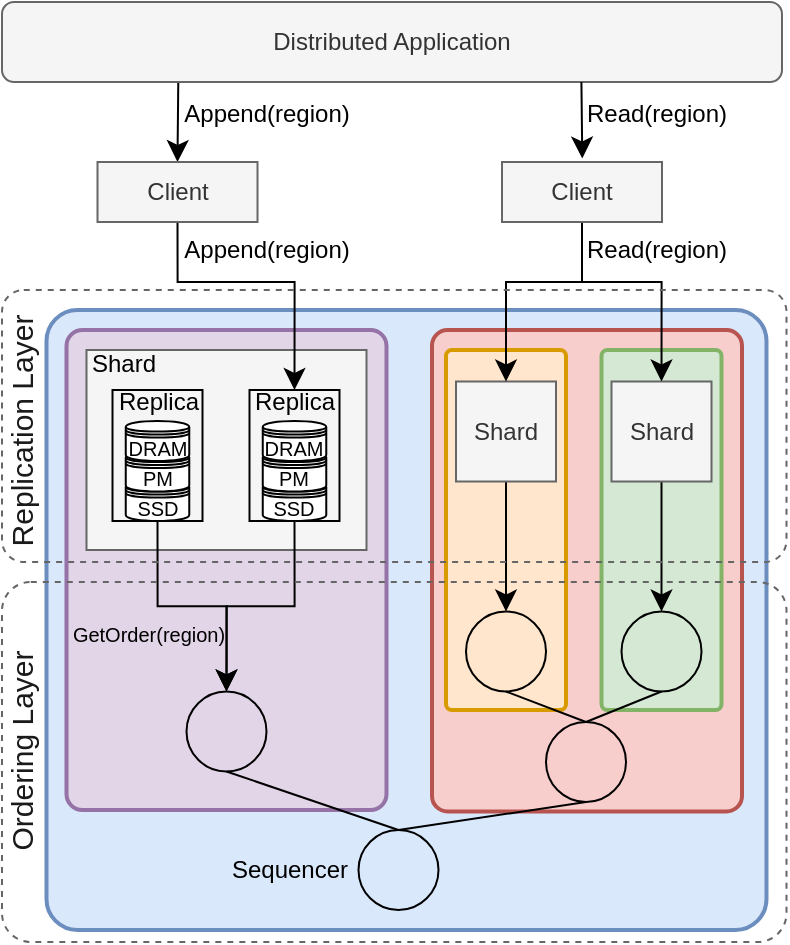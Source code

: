 <mxfile version="15.4.3" type="google"><diagram id="b9z9_DqSBHmfmtNlmLSl" name="Page-1"><mxGraphModel dx="1808" dy="-643" grid="1" gridSize="10" guides="1" tooltips="1" connect="1" arrows="1" fold="1" page="1" pageScale="1" pageWidth="827" pageHeight="1169" math="0" shadow="0"><root><mxCell id="0"/><mxCell id="1" parent="0"/><mxCell id="-m25QNUuKfnbdi3Dv_9Z-142" value="&lt;span&gt;Replica&lt;/span&gt;" style="text;html=1;align=center;verticalAlign=middle;resizable=0;points=[];autosize=1;strokeColor=none;fillColor=none;" parent="1" vertex="1"><mxGeometry x="-446.25" y="1452.5" width="60" height="20" as="geometry"/></mxCell><mxCell id="-m25QNUuKfnbdi3Dv_9Z-53" value="" style="rounded=1;whiteSpace=wrap;html=1;fillColor=#dae8fc;strokeColor=#6c8ebf;strokeWidth=2;arcSize=5;" parent="1" vertex="1"><mxGeometry x="-537.75" y="1414" width="360" height="310" as="geometry"/></mxCell><mxCell id="-m25QNUuKfnbdi3Dv_9Z-65" value="" style="rounded=1;whiteSpace=wrap;html=1;fillColor=#f8cecc;strokeColor=#b85450;strokeWidth=2;arcSize=5;" parent="1" vertex="1"><mxGeometry x="-345" y="1424" width="155" height="240.75" as="geometry"/></mxCell><mxCell id="-m25QNUuKfnbdi3Dv_9Z-139" value="" style="rounded=1;whiteSpace=wrap;html=1;fillColor=#ffe6cc;strokeColor=#d79b00;strokeWidth=2;arcSize=5;" parent="1" vertex="1"><mxGeometry x="-338" y="1434" width="60" height="180" as="geometry"/></mxCell><mxCell id="-m25QNUuKfnbdi3Dv_9Z-130" value="" style="rounded=1;whiteSpace=wrap;html=1;fillColor=#d5e8d4;strokeColor=#82b366;strokeWidth=2;arcSize=5;" parent="1" vertex="1"><mxGeometry x="-260.25" y="1434" width="60" height="180" as="geometry"/></mxCell><mxCell id="-m25QNUuKfnbdi3Dv_9Z-125" value="" style="rounded=1;whiteSpace=wrap;html=1;fillColor=#e1d5e7;strokeColor=#9673a6;strokeWidth=2;arcSize=5;" parent="1" vertex="1"><mxGeometry x="-527.75" y="1424" width="160" height="240" as="geometry"/></mxCell><mxCell id="-m25QNUuKfnbdi3Dv_9Z-38" value="" style="ellipse;whiteSpace=wrap;html=1;aspect=fixed;fillColor=none;strokeColor=default;strokeWidth=1;" parent="1" vertex="1"><mxGeometry x="-467.75" y="1604.75" width="40" height="40" as="geometry"/></mxCell><mxCell id="-m25QNUuKfnbdi3Dv_9Z-72" style="edgeStyle=none;curved=1;rounded=0;orthogonalLoop=1;jettySize=auto;html=1;exitX=0.5;exitY=0;exitDx=0;exitDy=0;entryX=0.5;entryY=1;entryDx=0;entryDy=0;endArrow=none;endFill=0;startSize=14;endSize=14;sourcePerimeterSpacing=8;targetPerimeterSpacing=8;" parent="1" source="-m25QNUuKfnbdi3Dv_9Z-39" target="-m25QNUuKfnbdi3Dv_9Z-43" edge="1"><mxGeometry relative="1" as="geometry"/></mxCell><mxCell id="-m25QNUuKfnbdi3Dv_9Z-73" style="edgeStyle=none;curved=1;rounded=0;orthogonalLoop=1;jettySize=auto;html=1;exitX=0.5;exitY=0;exitDx=0;exitDy=0;entryX=0.5;entryY=1;entryDx=0;entryDy=0;endArrow=none;endFill=0;startSize=14;endSize=14;sourcePerimeterSpacing=8;targetPerimeterSpacing=8;" parent="1" source="-m25QNUuKfnbdi3Dv_9Z-39" target="-m25QNUuKfnbdi3Dv_9Z-38" edge="1"><mxGeometry relative="1" as="geometry"/></mxCell><mxCell id="-m25QNUuKfnbdi3Dv_9Z-39" value="" style="ellipse;whiteSpace=wrap;html=1;aspect=fixed;fillColor=none;strokeColor=default;strokeWidth=1;" parent="1" vertex="1"><mxGeometry x="-381.75" y="1674" width="40" height="40" as="geometry"/></mxCell><mxCell id="-m25QNUuKfnbdi3Dv_9Z-42" value="" style="ellipse;whiteSpace=wrap;html=1;aspect=fixed;fillColor=none;strokeColor=default;strokeWidth=1;" parent="1" vertex="1"><mxGeometry x="-328" y="1564.75" width="40" height="40" as="geometry"/></mxCell><mxCell id="-m25QNUuKfnbdi3Dv_9Z-48" style="edgeStyle=none;curved=1;rounded=0;orthogonalLoop=1;jettySize=auto;html=1;exitX=0.5;exitY=0;exitDx=0;exitDy=0;entryX=0.5;entryY=1;entryDx=0;entryDy=0;endArrow=none;endFill=0;startSize=14;endSize=14;sourcePerimeterSpacing=8;targetPerimeterSpacing=8;" parent="1" source="-m25QNUuKfnbdi3Dv_9Z-43" target="-m25QNUuKfnbdi3Dv_9Z-42" edge="1"><mxGeometry relative="1" as="geometry"/></mxCell><mxCell id="-m25QNUuKfnbdi3Dv_9Z-49" style="edgeStyle=none;curved=1;rounded=0;orthogonalLoop=1;jettySize=auto;html=1;exitX=0.5;exitY=0;exitDx=0;exitDy=0;entryX=0.5;entryY=1;entryDx=0;entryDy=0;endArrow=none;endFill=0;startSize=14;endSize=14;sourcePerimeterSpacing=8;targetPerimeterSpacing=8;" parent="1" source="-m25QNUuKfnbdi3Dv_9Z-43" target="-m25QNUuKfnbdi3Dv_9Z-44" edge="1"><mxGeometry relative="1" as="geometry"/></mxCell><mxCell id="-m25QNUuKfnbdi3Dv_9Z-43" value="" style="ellipse;whiteSpace=wrap;html=1;aspect=fixed;fillColor=none;strokeColor=default;strokeWidth=1;" parent="1" vertex="1"><mxGeometry x="-288" y="1620" width="40" height="40" as="geometry"/></mxCell><mxCell id="-m25QNUuKfnbdi3Dv_9Z-44" value="" style="ellipse;whiteSpace=wrap;html=1;aspect=fixed;fillColor=none;strokeColor=default;strokeWidth=1;" parent="1" vertex="1"><mxGeometry x="-250.25" y="1564.75" width="40" height="40" as="geometry"/></mxCell><mxCell id="-m25QNUuKfnbdi3Dv_9Z-77" value="Sequencer" style="text;html=1;strokeColor=none;fillColor=none;align=center;verticalAlign=middle;whiteSpace=wrap;rounded=0;hachureGap=4;pointerEvents=0;" parent="1" vertex="1"><mxGeometry x="-436.25" y="1684" width="40" height="20" as="geometry"/></mxCell><mxCell id="-m25QNUuKfnbdi3Dv_9Z-128" style="edgeStyle=none;curved=1;rounded=0;orthogonalLoop=1;jettySize=auto;html=1;exitX=0.5;exitY=1;exitDx=0;exitDy=0;entryX=0.5;entryY=0;entryDx=0;entryDy=0;startArrow=none;startFill=0;endArrow=classic;endFill=1;startSize=8;endSize=8;sourcePerimeterSpacing=8;targetPerimeterSpacing=8;" parent="1" source="-m25QNUuKfnbdi3Dv_9Z-78" target="-m25QNUuKfnbdi3Dv_9Z-42" edge="1"><mxGeometry relative="1" as="geometry"/></mxCell><mxCell id="-m25QNUuKfnbdi3Dv_9Z-78" value="Shard" style="rounded=0;whiteSpace=wrap;html=1;hachureGap=4;pointerEvents=0;strokeWidth=1;fillColor=#f5f5f5;strokeColor=#666666;fontColor=#333333;" parent="1" vertex="1"><mxGeometry x="-333" y="1449.75" width="50" height="50" as="geometry"/></mxCell><mxCell id="-m25QNUuKfnbdi3Dv_9Z-129" style="edgeStyle=none;curved=1;rounded=0;orthogonalLoop=1;jettySize=auto;html=1;exitX=0.5;exitY=1;exitDx=0;exitDy=0;entryX=0.5;entryY=0;entryDx=0;entryDy=0;startArrow=none;startFill=0;endArrow=classic;endFill=1;startSize=8;endSize=8;sourcePerimeterSpacing=8;targetPerimeterSpacing=8;" parent="1" source="-m25QNUuKfnbdi3Dv_9Z-80" target="-m25QNUuKfnbdi3Dv_9Z-44" edge="1"><mxGeometry relative="1" as="geometry"/></mxCell><mxCell id="-m25QNUuKfnbdi3Dv_9Z-80" value="Shard" style="rounded=0;whiteSpace=wrap;html=1;hachureGap=4;pointerEvents=0;strokeWidth=1;fillColor=#f5f5f5;strokeColor=#666666;fontColor=#333333;" parent="1" vertex="1"><mxGeometry x="-255.25" y="1449.75" width="50" height="50" as="geometry"/></mxCell><mxCell id="-m25QNUuKfnbdi3Dv_9Z-81" value="" style="rounded=0;whiteSpace=wrap;html=1;hachureGap=4;pointerEvents=0;strokeWidth=1;fillColor=#f5f5f5;strokeColor=#666666;fontColor=#333333;" parent="1" vertex="1"><mxGeometry x="-517.75" y="1434" width="140" height="100" as="geometry"/></mxCell><mxCell id="-m25QNUuKfnbdi3Dv_9Z-91" value="Shard" style="text;html=1;strokeColor=none;fillColor=none;align=center;verticalAlign=middle;whiteSpace=wrap;rounded=0;hachureGap=4;pointerEvents=0;" parent="1" vertex="1"><mxGeometry x="-518.75" y="1431" width="40" height="20" as="geometry"/></mxCell><mxCell id="-m25QNUuKfnbdi3Dv_9Z-106" style="edgeStyle=none;curved=1;rounded=0;orthogonalLoop=1;jettySize=auto;html=1;exitX=0.5;exitY=0;exitDx=0;exitDy=0;endArrow=none;endFill=0;startSize=8;endSize=14;sourcePerimeterSpacing=8;targetPerimeterSpacing=8;startArrow=classic;startFill=1;entryX=0.226;entryY=0.993;entryDx=0;entryDy=0;entryPerimeter=0;" parent="1" source="-m25QNUuKfnbdi3Dv_9Z-96" target="-m25QNUuKfnbdi3Dv_9Z-103" edge="1"><mxGeometry relative="1" as="geometry"><mxPoint x="-472.25" y="1340" as="sourcePoint"/><mxPoint x="-473" y="1302" as="targetPoint"/></mxGeometry></mxCell><mxCell id="-m25QNUuKfnbdi3Dv_9Z-149" style="edgeStyle=orthogonalEdgeStyle;rounded=0;orthogonalLoop=1;jettySize=auto;html=1;exitX=0.5;exitY=1;exitDx=0;exitDy=0;entryX=0.5;entryY=0;entryDx=0;entryDy=0;startArrow=none;startFill=0;endArrow=classic;endFill=1;startSize=8;endSize=8;sourcePerimeterSpacing=8;targetPerimeterSpacing=8;" parent="1" source="-m25QNUuKfnbdi3Dv_9Z-96" target="-m25QNUuKfnbdi3Dv_9Z-141" edge="1"><mxGeometry relative="1" as="geometry"><Array as="points"><mxPoint x="-472" y="1400"/><mxPoint x="-414" y="1400"/></Array></mxGeometry></mxCell><mxCell id="-m25QNUuKfnbdi3Dv_9Z-96" value="Client" style="rounded=0;whiteSpace=wrap;html=1;hachureGap=4;pointerEvents=0;strokeWidth=1;fillColor=#f5f5f5;strokeColor=#666666;fontColor=#333333;" parent="1" vertex="1"><mxGeometry x="-512.25" y="1340" width="80" height="30" as="geometry"/></mxCell><mxCell id="-m25QNUuKfnbdi3Dv_9Z-98" value="&lt;font style=&quot;font-size: 12px&quot;&gt;Append(region)&lt;/font&gt;" style="text;html=1;align=center;verticalAlign=middle;resizable=0;points=[];autosize=1;strokeColor=none;fillColor=none;" parent="1" vertex="1"><mxGeometry x="-477.75" y="1374" width="100" height="20" as="geometry"/></mxCell><mxCell id="-m25QNUuKfnbdi3Dv_9Z-100" style="edgeStyle=orthogonalEdgeStyle;rounded=0;orthogonalLoop=1;jettySize=auto;html=1;exitX=0.5;exitY=1;exitDx=0;exitDy=0;entryX=0.5;entryY=0;entryDx=0;entryDy=0;endArrow=classic;endFill=1;startSize=8;endSize=8;sourcePerimeterSpacing=8;targetPerimeterSpacing=8;" parent="1" source="-m25QNUuKfnbdi3Dv_9Z-99" target="-m25QNUuKfnbdi3Dv_9Z-78" edge="1"><mxGeometry relative="1" as="geometry"><Array as="points"><mxPoint x="-281" y="1400"/><mxPoint x="-319" y="1400"/></Array></mxGeometry></mxCell><mxCell id="-m25QNUuKfnbdi3Dv_9Z-101" style="edgeStyle=orthogonalEdgeStyle;rounded=0;orthogonalLoop=1;jettySize=auto;html=1;exitX=0.5;exitY=1;exitDx=0;exitDy=0;entryX=0.5;entryY=0;entryDx=0;entryDy=0;endArrow=classic;endFill=1;startSize=14;endSize=8;sourcePerimeterSpacing=8;targetPerimeterSpacing=8;" parent="1" source="-m25QNUuKfnbdi3Dv_9Z-99" target="-m25QNUuKfnbdi3Dv_9Z-80" edge="1"><mxGeometry relative="1" as="geometry"><Array as="points"><mxPoint x="-281" y="1400"/><mxPoint x="-241" y="1400"/></Array></mxGeometry></mxCell><mxCell id="-m25QNUuKfnbdi3Dv_9Z-99" value="Client" style="rounded=0;whiteSpace=wrap;html=1;hachureGap=4;pointerEvents=0;strokeWidth=1;fillColor=#f5f5f5;strokeColor=#666666;fontColor=#333333;" parent="1" vertex="1"><mxGeometry x="-310" y="1340" width="80" height="30" as="geometry"/></mxCell><mxCell id="-m25QNUuKfnbdi3Dv_9Z-102" value="&lt;font style=&quot;font-size: 12px&quot;&gt;Read(region)&lt;/font&gt;" style="text;html=1;align=center;verticalAlign=middle;resizable=0;points=[];autosize=1;strokeColor=none;fillColor=none;" parent="1" vertex="1"><mxGeometry x="-278" y="1374" width="90" height="20" as="geometry"/></mxCell><mxCell id="-m25QNUuKfnbdi3Dv_9Z-103" value="Distributed Application" style="rounded=1;whiteSpace=wrap;html=1;hachureGap=4;pointerEvents=0;strokeWidth=1;fillColor=#f5f5f5;strokeColor=#666666;fontColor=#333333;" parent="1" vertex="1"><mxGeometry x="-560" y="1260" width="390" height="40" as="geometry"/></mxCell><mxCell id="-m25QNUuKfnbdi3Dv_9Z-107" style="edgeStyle=none;curved=1;rounded=0;orthogonalLoop=1;jettySize=auto;html=1;exitX=0.5;exitY=0;exitDx=0;exitDy=0;entryX=0.234;entryY=1.044;entryDx=0;entryDy=0;entryPerimeter=0;endArrow=none;endFill=0;startSize=8;endSize=14;sourcePerimeterSpacing=8;targetPerimeterSpacing=8;startArrow=classic;startFill=1;" parent="1" edge="1"><mxGeometry relative="1" as="geometry"><mxPoint x="-269.85" y="1338.24" as="sourcePoint"/><mxPoint x="-270.29" y="1300" as="targetPoint"/></mxGeometry></mxCell><mxCell id="-m25QNUuKfnbdi3Dv_9Z-108" value="&lt;font style=&quot;font-size: 12px&quot;&gt;Append(region)&lt;/font&gt;" style="text;html=1;align=center;verticalAlign=middle;resizable=0;points=[];autosize=1;strokeColor=none;fillColor=none;" parent="1" vertex="1"><mxGeometry x="-477.75" y="1306" width="100" height="20" as="geometry"/></mxCell><mxCell id="-m25QNUuKfnbdi3Dv_9Z-109" value="&lt;font style=&quot;font-size: 12px&quot;&gt;Read(region)&lt;/font&gt;" style="text;html=1;align=center;verticalAlign=middle;resizable=0;points=[];autosize=1;strokeColor=none;fillColor=none;" parent="1" vertex="1"><mxGeometry x="-278.25" y="1306" width="90" height="20" as="geometry"/></mxCell><mxCell id="-m25QNUuKfnbdi3Dv_9Z-111" value="&lt;font color=&quot;#1a1a1a&quot; style=&quot;font-size: 15px&quot;&gt;Ordering Layer&lt;/font&gt;" style="text;html=1;align=center;verticalAlign=middle;resizable=0;points=[];autosize=1;strokeColor=none;fillColor=none;rotation=270;" parent="1" vertex="1"><mxGeometry x="-611" y="1624.75" width="120" height="20" as="geometry"/></mxCell><mxCell id="-m25QNUuKfnbdi3Dv_9Z-160" style="edgeStyle=orthogonalEdgeStyle;rounded=0;orthogonalLoop=1;jettySize=auto;html=1;exitX=0.5;exitY=1;exitDx=0;exitDy=0;entryX=0.5;entryY=0;entryDx=0;entryDy=0;startArrow=none;startFill=0;endArrow=classic;endFill=1;startSize=8;endSize=8;sourcePerimeterSpacing=8;targetPerimeterSpacing=8;" parent="1" source="-m25QNUuKfnbdi3Dv_9Z-141" target="-m25QNUuKfnbdi3Dv_9Z-38" edge="1"><mxGeometry relative="1" as="geometry"/></mxCell><mxCell id="-m25QNUuKfnbdi3Dv_9Z-141" value="" style="rounded=0;whiteSpace=wrap;html=1;hachureGap=4;pointerEvents=0;strokeWidth=1;fillColor=none;gradientColor=#ffffff;" parent="1" vertex="1"><mxGeometry x="-436.25" y="1454" width="45" height="65.5" as="geometry"/></mxCell><mxCell id="-m25QNUuKfnbdi3Dv_9Z-150" value="&lt;span&gt;Replica&lt;/span&gt;" style="text;html=1;align=center;verticalAlign=middle;resizable=0;points=[];autosize=1;strokeColor=none;fillColor=none;" parent="1" vertex="1"><mxGeometry x="-443.75" y="1449.5" width="60" height="20" as="geometry"/></mxCell><mxCell id="-m25QNUuKfnbdi3Dv_9Z-159" style="edgeStyle=orthogonalEdgeStyle;rounded=0;orthogonalLoop=1;jettySize=auto;html=1;exitX=0.5;exitY=1;exitDx=0;exitDy=0;entryX=0.5;entryY=0;entryDx=0;entryDy=0;startArrow=none;startFill=0;endArrow=classic;endFill=1;startSize=8;endSize=8;sourcePerimeterSpacing=8;targetPerimeterSpacing=8;" parent="1" source="-m25QNUuKfnbdi3Dv_9Z-154" target="-m25QNUuKfnbdi3Dv_9Z-38" edge="1"><mxGeometry relative="1" as="geometry"/></mxCell><mxCell id="-m25QNUuKfnbdi3Dv_9Z-154" value="" style="rounded=0;whiteSpace=wrap;html=1;hachureGap=4;pointerEvents=0;strokeWidth=1;fillColor=none;gradientColor=#ffffff;" parent="1" vertex="1"><mxGeometry x="-504.75" y="1454" width="45" height="65.5" as="geometry"/></mxCell><mxCell id="-m25QNUuKfnbdi3Dv_9Z-156" value="&lt;span&gt;Replica&lt;/span&gt;" style="text;html=1;align=center;verticalAlign=middle;resizable=0;points=[];autosize=1;strokeColor=none;fillColor=none;" parent="1" vertex="1"><mxGeometry x="-512.25" y="1449.5" width="60" height="20" as="geometry"/></mxCell><mxCell id="-m25QNUuKfnbdi3Dv_9Z-158" value="&lt;font style=&quot;font-size: 10px&quot;&gt;GetOrder(region)&lt;/font&gt;" style="text;html=1;align=center;verticalAlign=middle;resizable=0;points=[];autosize=1;strokeColor=none;fillColor=none;" parent="1" vertex="1"><mxGeometry x="-532" y="1565.75" width="90" height="20" as="geometry"/></mxCell><mxCell id="-m25QNUuKfnbdi3Dv_9Z-70" value="" style="rounded=1;whiteSpace=wrap;html=1;hachureGap=4;pointerEvents=0;strokeWidth=1;fillColor=none;dashed=1;strokeColor=#666666;fontColor=#333333;arcSize=8;" parent="1" vertex="1"><mxGeometry x="-560" y="1550" width="392.25" height="180" as="geometry"/></mxCell><mxCell id="-m25QNUuKfnbdi3Dv_9Z-164" value="" style="rounded=1;whiteSpace=wrap;html=1;hachureGap=4;pointerEvents=0;strokeWidth=1;fillColor=none;dashed=1;strokeColor=#666666;fontColor=#333333;arcSize=8;" parent="1" vertex="1"><mxGeometry x="-560" y="1404" width="392.25" height="136" as="geometry"/></mxCell><mxCell id="-m25QNUuKfnbdi3Dv_9Z-165" value="&lt;font color=&quot;#1a1a1a&quot; style=&quot;font-size: 15px&quot;&gt;Replication Layer&lt;/font&gt;" style="text;html=1;align=center;verticalAlign=middle;resizable=0;points=[];autosize=1;strokeColor=none;fillColor=none;rotation=270;" parent="1" vertex="1"><mxGeometry x="-616" y="1464.75" width="130" height="20" as="geometry"/></mxCell><mxCell id="hbXxqTEBF63_Ao8bKKX9-12" value="SSD" style="shape=datastore;whiteSpace=wrap;html=1;fontSize=10;" vertex="1" parent="1"><mxGeometry x="-498.12" y="1499.5" width="31.75" height="20" as="geometry"/></mxCell><mxCell id="hbXxqTEBF63_Ao8bKKX9-11" value="PM" style="shape=datastore;whiteSpace=wrap;html=1;fontSize=10;" vertex="1" parent="1"><mxGeometry x="-498.12" y="1484.75" width="31.75" height="20" as="geometry"/></mxCell><mxCell id="hbXxqTEBF63_Ao8bKKX9-10" value="DRAM" style="shape=datastore;whiteSpace=wrap;html=1;fontSize=10;" vertex="1" parent="1"><mxGeometry x="-498.12" y="1469.5" width="31.75" height="20" as="geometry"/></mxCell><mxCell id="hbXxqTEBF63_Ao8bKKX9-13" value="SSD" style="shape=datastore;whiteSpace=wrap;html=1;fontSize=10;" vertex="1" parent="1"><mxGeometry x="-429.62" y="1499.5" width="31.75" height="20" as="geometry"/></mxCell><mxCell id="hbXxqTEBF63_Ao8bKKX9-14" value="PM" style="shape=datastore;whiteSpace=wrap;html=1;fontSize=10;" vertex="1" parent="1"><mxGeometry x="-429.62" y="1484.75" width="31.75" height="20" as="geometry"/></mxCell><mxCell id="hbXxqTEBF63_Ao8bKKX9-15" value="DRAM" style="shape=datastore;whiteSpace=wrap;html=1;fontSize=10;" vertex="1" parent="1"><mxGeometry x="-429.62" y="1469.5" width="31.75" height="20" as="geometry"/></mxCell></root></mxGraphModel></diagram></mxfile>